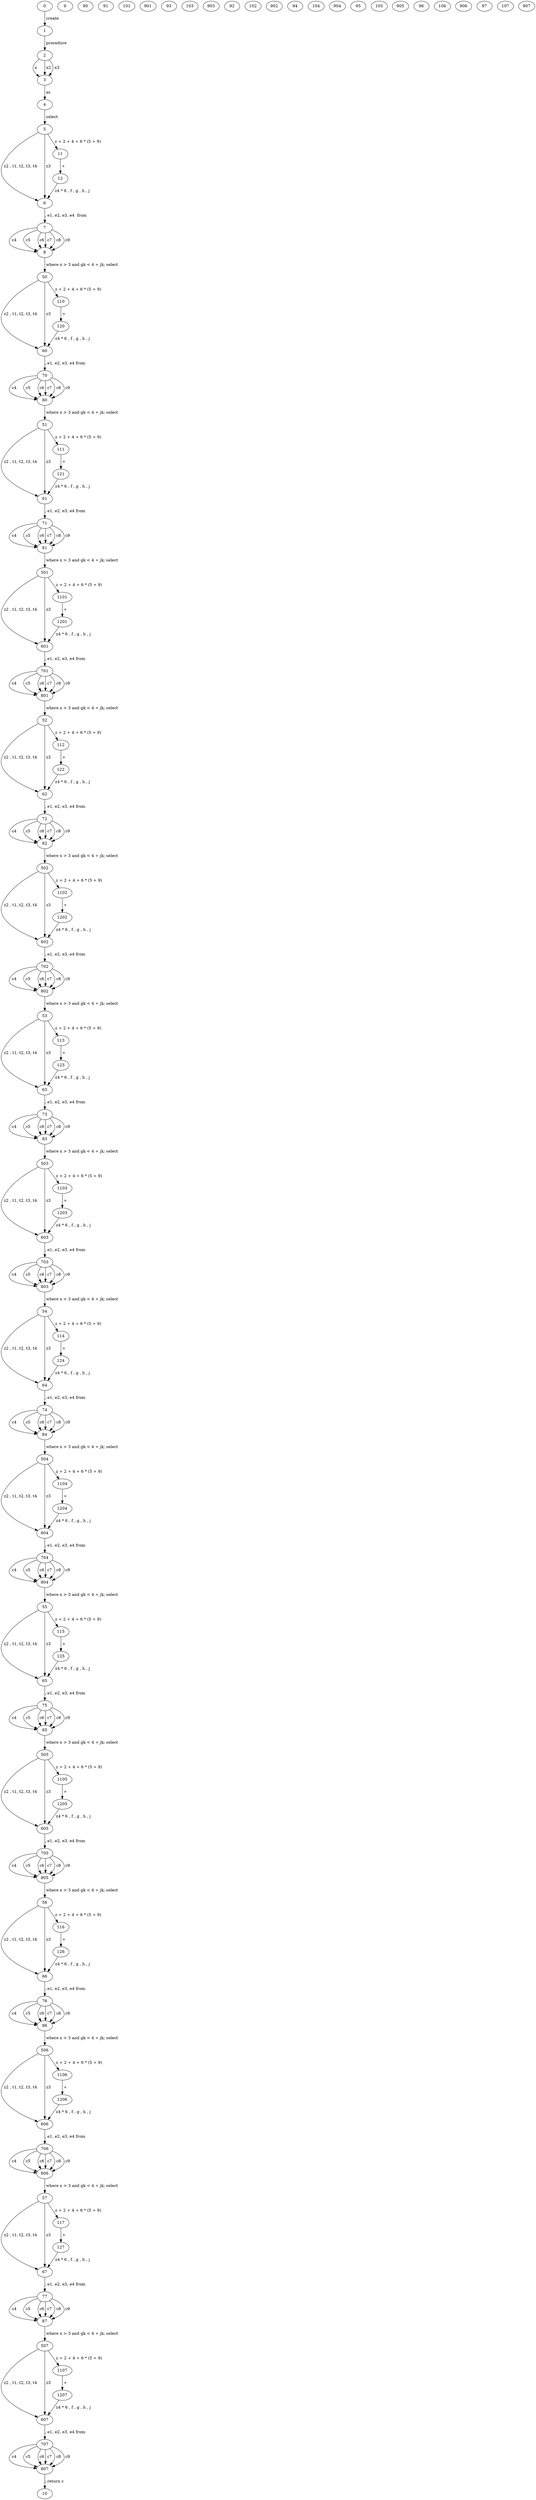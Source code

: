 digraph G
{
0;1;2;3;4;5;6;7;8;9;10;11;12;
50;60;70;80;90;110;120;
51;61;71;81;91;101;111;121;
501;601;701;801;901;1101;1201;

53;63;73;83;93;103;113;123;
503;603;703;803;903;1103;1203;

52;62;72;82;92;102;112;122;
502;602;702;802;902;1102;1202;

54;64;74;84;94;104;114;124;
504;604;704;804;904;1104;1204;

55;65;75;85;95;105;115;125;
505;605;705;805;905;1105;1205;

56;66;76;86;96;106;116;126;
506;606;706;806;906;1106;1206;

57;67;77;87;97;107;117;127;
507;607;707;807;907;1107;1207;


0->1 [label=" create "];
1->2 [label=" procedure"];
2->3 [label=" x "];
2->3 [label=" x2 "];
2->3 [label=" x3 "];
3->4 [label=" as "];

4->5 [label=" select "];
5->11 [label=" z + 2 + 4 + 6 * (5 + 9) "];
11->12 [label=" + "];
12->6 [label=" z4 * 6 , f , g , h , j "];
5->6 [label=" z2 , t1, t2, t3, t4 "];
5->6 [label=" z3 "];
6->7 [label=", e1, e2, e3, e4  from "];
7->8 [label=" c4 "];
7->8 [label=" c5 "];
7->8 [label=" c6 "];
7->8 [label=" c7 "];
7->8 [label=" c8 "];
7->8 [label=" c9 "];
8->50 [label=" where x > 3 and gk < 4 + jk; select"];
50->110 [label=" z + 2 + 4 + 6 * (5 + 9) "];
110->120 [label=" + "];
120->60 [label=" z4 * 6 , f , g , h , j "];
50->60 [label=" z2 , t1, t2, t3, t4 "];
50->60 [label=" z3 "];
60->70 [label=", e1, e2, e3, e4 from "];
70->80 [label=" c4 "];
70->80 [label=" c5 "];
70->80 [label=" c6 "];
70->80 [label=" c7 "];
70->80 [label=" c8 "];
70->80 [label=" c9 "];

80->51 [label=" where x > 3 and gk < 4 + jk; select"];
51->111 [label=" z + 2 + 4 + 6 * (5 + 9) "];
111->121 [label=" + "];
121->61 [label=" z4 * 6 , f , g , h , j "];
51->61 [label=" z2 , t1, t2, t3, t4 "];
51->61 [label=" z3 "];
61->71 [label=", e1, e2, e3, e4 from "];
71->81 [label=" c4 "];
71->81 [label=" c5 "];
71->81 [label=" c6 "];
71->81 [label=" c7 "];
71->81 [label=" c8 "];
71->81 [label=" c9 "];
81->501 [label=" where x > 3 and gk < 4 + jk; select"];
501->1101 [label=" z + 2 + 4 + 6 * (5 + 9) "];
1101->1201 [label=" + "];
1201->601 [label=" z4 * 6 , f , g , h , j "];
501->601 [label=" z2 , t1, t2, t3, t4 "];
501->601 [label=" z3 "];
601->701 [label=", e1, e2, e3, e4 from "];
701->801 [label=" c4 "];
701->801 [label=" c5 "];
701->801 [label=" c6 "];
701->801 [label=" c7 "];
701->801 [label=" c8 "];
701->801 [label=" c9 "];

801->52 [label=" where x > 3 and gk < 4 + jk; select"];
52->112 [label=" z + 2 + 4 + 6 * (5 + 9) "];
112->122 [label=" + "];
122->62 [label=" z4 * 6 , f , g , h , j "];
52->62 [label=" z2 , t1, t2, t3, t4 "];
52->62 [label=" z3 "];
62->72 [label=", e1, e2, e3, e4 from "];
72->82 [label=" c4 "];
72->82 [label=" c5 "];
72->82 [label=" c6 "];
72->82 [label=" c7 "];
72->82 [label=" c8 "];
72->82 [label=" c9 "];
82->502 [label=" where x > 3 and gk < 4 + jk; select"];
502->1102 [label=" z + 2 + 4 + 6 * (5 + 9) "];
1102->1202 [label=" + "];
1202->602 [label=" z4 * 6 , f , g , h , j "];
502->602 [label=" z2 , t1, t2, t3, t4 "];
502->602 [label=" z3 "];
602->702 [label=", e1, e2, e3, e4 from "];
702->802 [label=" c4 "];
702->802 [label=" c5 "];
702->802 [label=" c6 "];
702->802 [label=" c7 "];
702->802 [label=" c8 "];
702->802 [label=" c9 "];

802->53 [label=" where x > 3 and gk < 4 + jk; select"];
53->113 [label=" z + 2 + 4 + 6 * (5 + 9) "];
113->123 [label=" + "];
123->63 [label=" z4 * 6 , f , g , h , j "];
53->63 [label=" z2 , t1, t2, t3, t4 "];
53->63 [label=" z3 "];
63->73 [label=", e1, e2, e3, e4 from "];
73->83 [label=" c4 "];
73->83 [label=" c5 "];
73->83 [label=" c6 "];
73->83 [label=" c7 "];
73->83 [label=" c8 "];
73->83 [label=" c9 "];
83->503 [label=" where x > 3 and gk < 4 + jk; select"];
503->1103 [label=" z + 2 + 4 + 6 * (5 + 9) "];
1103->1203 [label=" + "];
1203->603 [label=" z4 * 6 , f , g , h , j "];
503->603 [label=" z2 , t1, t2, t3, t4 "];
503->603 [label=" z3 "];
603->703 [label=", e1, e2, e3, e4 from "];
703->803 [label=" c4 "];
703->803 [label=" c5 "];
703->803 [label=" c6 "];
703->803 [label=" c7 "];
703->803 [label=" c8 "];
703->803 [label=" c9 "];



803->54 [label=" where x > 3 and gk < 4 + jk; select"];
54->114 [label=" z + 2 + 4 + 6 * (5 + 9) "];
114->124 [label=" + "];
124->64 [label=" z4 * 6 , f , g , h , j "];
54->64 [label=" z2 , t1, t2, t3, t4 "];
54->64 [label=" z3 "];
64->74 [label=", e1, e2, e3, e4 from "];
74->84 [label=" c4 "];
74->84 [label=" c5 "];
74->84 [label=" c6 "];
74->84 [label=" c7 "];
74->84 [label=" c8 "];
74->84 [label=" c9 "];
84->504 [label=" where x > 3 and gk < 4 + jk; select"];
504->1104 [label=" z + 2 + 4 + 6 * (5 + 9) "];
1104->1204 [label=" + "];
1204->604 [label=" z4 * 6 , f , g , h , j "];
504->604 [label=" z2 , t1, t2, t3, t4 "];
504->604 [label=" z3 "];
604->704 [label=", e1, e2, e3, e4 from "];
704->804 [label=" c4 "];
704->804 [label=" c5 "];
704->804 [label=" c6 "];
704->804 [label=" c7 "];
704->804 [label=" c8 "];
704->804 [label=" c9 "];

804->55 [label=" where x > 3 and gk < 4 + jk; select"];
55->115 [label=" z + 2 + 4 + 6 * (5 + 9) "];
115->125 [label=" + "];
125->65 [label=" z4 * 6 , f , g , h , j "];
55->65 [label=" z2 , t1, t2, t3, t4 "];
55->65 [label=" z3 "];
65->75 [label=", e1, e2, e3, e4 from "];
75->85 [label=" c4 "];
75->85 [label=" c5 "];
75->85 [label=" c6 "];
75->85 [label=" c7 "];
75->85 [label=" c8 "];
75->85 [label=" c9 "];
85->505 [label=" where x > 3 and gk < 4 + jk; select"];
505->1105 [label=" z + 2 + 4 + 6 * (5 + 9) "];
1105->1205 [label=" + "];
1205->605 [label=" z4 * 6 , f , g , h , j "];
505->605[label=" z2 , t1, t2, t3, t4 "];
505->605 [label=" z3 "];
605->705 [label=", e1, e2, e3, e4 from "];
705->805 [label=" c4 "];
705->805 [label=" c5 "];
705->805 [label=" c6 "];
705->805 [label=" c7 "];
705->805 [label=" c8 "];
705->805 [label=" c9 "];

805->56 [label=" where x > 3 and gk < 4 + jk; select"];
56->116 [label=" z + 2 + 4 + 6 * (5 + 9) "];
116->126 [label=" + "];
126->66 [label=" z4 * 6 , f , g , h , j "];
56->66 [label=" z2 , t1, t2, t3, t4 "];
56->66 [label=" z3 "];
66->76 [label=", e1, e2, e3, e4 from "];
76->86 [label=" c4 "];
76->86 [label=" c5 "];
76->86 [label=" c6 "];
76->86 [label=" c7 "];
76->86 [label=" c8 "];
76->86 [label=" c9 "];
86->506 [label=" where x > 3 and gk < 4 + jk; select"];
506->1106 [label=" z + 2 + 4 + 6 * (5 + 9) "];
1106->1206 [label=" + "];
1206->606 [label=" z4 * 6 , f , g , h , j "];
506->606 [label=" z2 , t1, t2, t3, t4 "];
506->606 [label=" z3 "];
606->706 [label=", e1, e2, e3, e4 from "];
706->806 [label=" c4 "];
706->806 [label=" c5 "];
706->806 [label=" c6 "];
706->806 [label=" c7 "];
706->806 [label=" c8 "];
706->806 [label=" c9 "];

806->57 [label=" where x > 3 and gk < 4 + jk; select"];
57->117 [label=" z + 2 + 4 + 6 * (5 + 9) "];
117->127 [label=" + "];
127->67 [label=" z4 * 6 , f , g , h , j "];
57->67 [label=" z2 , t1, t2, t3, t4 "];
57->67 [label=" z3 "];
67->77 [label=", e1, e2, e3, e4 from "];
77->87 [label=" c4 "];
77->87 [label=" c5 "];
77->87 [label=" c6 "];
77->87 [label=" c7 "];
77->87 [label=" c8 "];
77->87 [label=" c9 "];
87->507 [label=" where x > 3 and gk < 4 + jk; select"];
507->1107 [label=" z + 2 + 4 + 6 * (5 + 9) "];
1107->1207 [label=" + "];
1207->607 [label=" z4 * 6 , f , g , h , j "];
507->607 [label=" z2 , t1, t2, t3, t4 "];
507->607 [label=" z3 "];
607->707 [label=", e1, e2, e3, e4 from "];
707->807 [label=" c4 "];
707->807 [label=" c5 "];
707->807 [label=" c6 "];
707->807 [label=" c7 "];
707->807 [label=" c8 "];
707->807 [label=" c9 "];


807->10 [label="; return c "];
}
